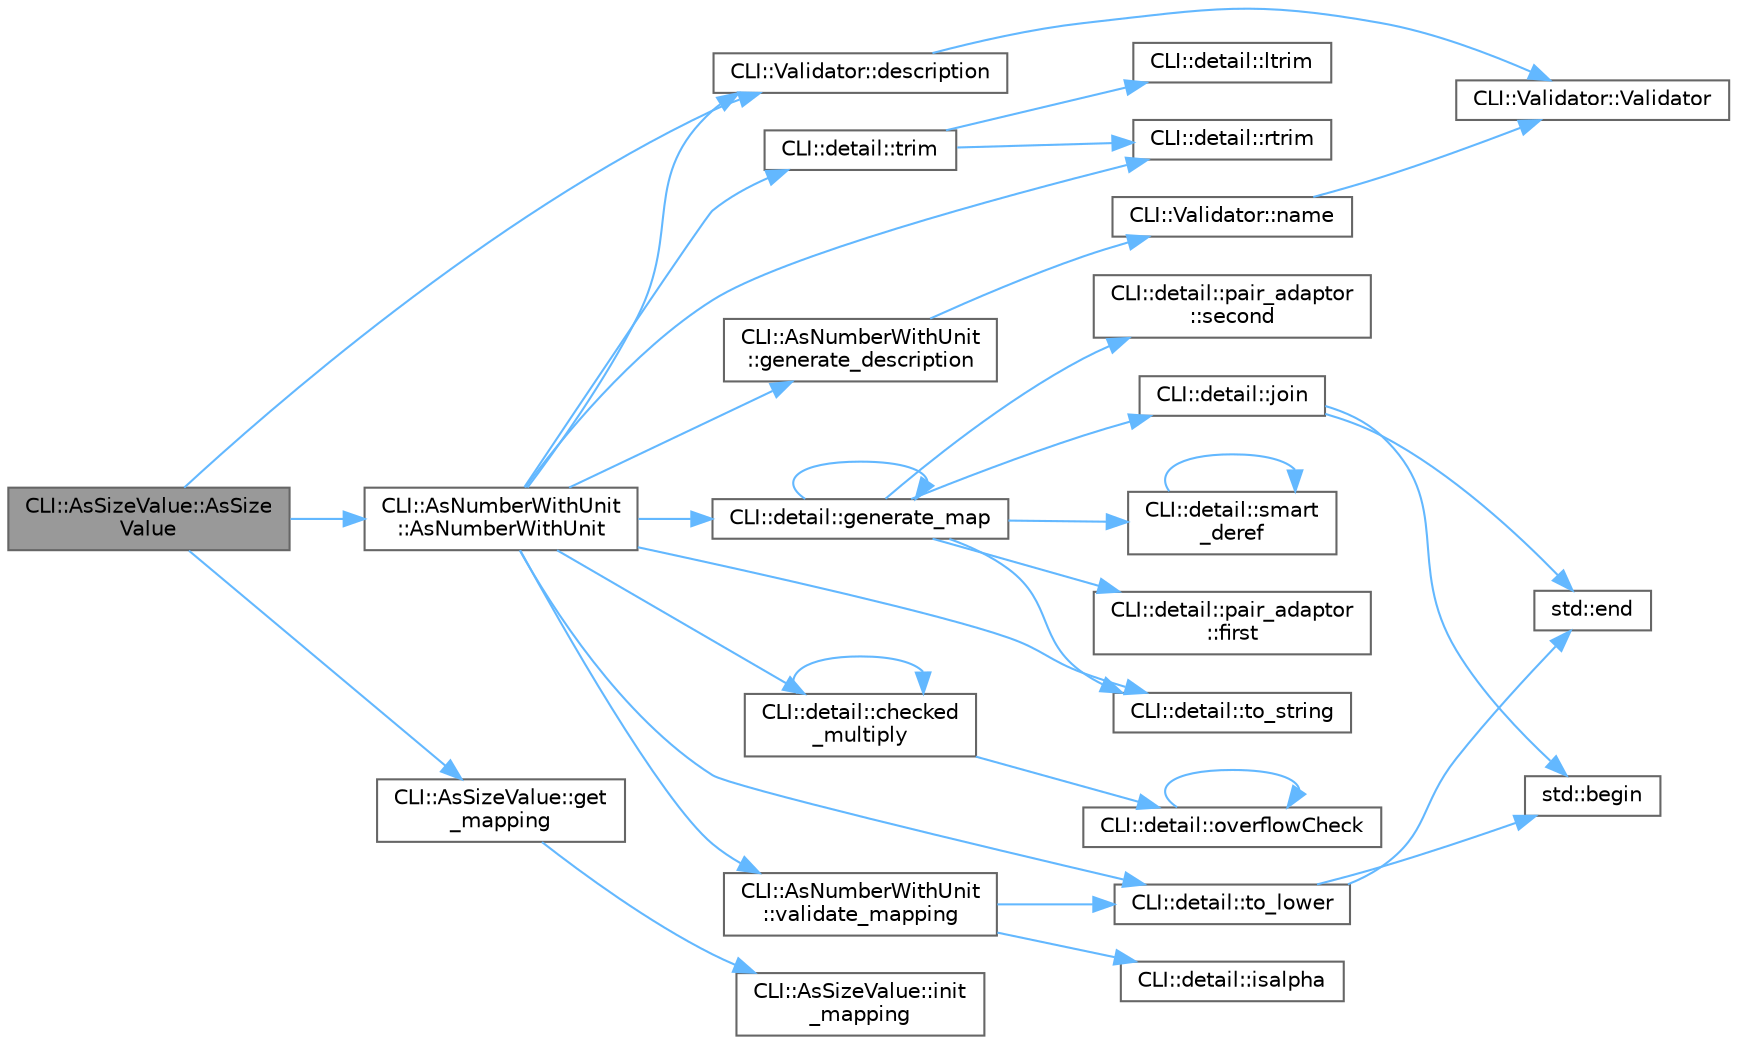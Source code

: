 digraph "CLI::AsSizeValue::AsSizeValue"
{
 // LATEX_PDF_SIZE
  bgcolor="transparent";
  edge [fontname=Helvetica,fontsize=10,labelfontname=Helvetica,labelfontsize=10];
  node [fontname=Helvetica,fontsize=10,shape=box,height=0.2,width=0.4];
  rankdir="LR";
  Node1 [id="Node000001",label="CLI::AsSizeValue::AsSize\lValue",height=0.2,width=0.4,color="gray40", fillcolor="grey60", style="filled", fontcolor="black",tooltip=" "];
  Node1 -> Node2 [id="edge35_Node000001_Node000002",color="steelblue1",style="solid",tooltip=" "];
  Node2 [id="Node000002",label="CLI::AsNumberWithUnit\l::AsNumberWithUnit",height=0.2,width=0.4,color="grey40", fillcolor="white", style="filled",URL="$class_c_l_i_1_1_as_number_with_unit.html#af5d2fc29cd92c1821e653a97f91b00cb",tooltip=" "];
  Node2 -> Node3 [id="edge36_Node000002_Node000003",color="steelblue1",style="solid",tooltip=" "];
  Node3 [id="Node000003",label="CLI::detail::checked\l_multiply",height=0.2,width=0.4,color="grey40", fillcolor="white", style="filled",URL="$namespace_c_l_i_1_1detail.html#a58ce723daebf6cd298565eb365d1b157",tooltip="Performs a *= b; if it doesn't cause integer overflow. Returns false otherwise."];
  Node3 -> Node3 [id="edge37_Node000003_Node000003",color="steelblue1",style="solid",tooltip=" "];
  Node3 -> Node4 [id="edge38_Node000003_Node000004",color="steelblue1",style="solid",tooltip=" "];
  Node4 [id="Node000004",label="CLI::detail::overflowCheck",height=0.2,width=0.4,color="grey40", fillcolor="white", style="filled",URL="$namespace_c_l_i_1_1detail.html#a569135c6e266940a5f914698b9deef66",tooltip="Do a check for overflow on signed numbers"];
  Node4 -> Node4 [id="edge39_Node000004_Node000004",color="steelblue1",style="solid",tooltip=" "];
  Node2 -> Node5 [id="edge40_Node000002_Node000005",color="steelblue1",style="solid",tooltip=" "];
  Node5 [id="Node000005",label="CLI::Validator::description",height=0.2,width=0.4,color="grey40", fillcolor="white", style="filled",URL="$class_c_l_i_1_1_validator.html#a35930c9b193bb0f7c5b7597dfe002e1f",tooltip="Specify the type string"];
  Node5 -> Node6 [id="edge41_Node000005_Node000006",color="steelblue1",style="solid",tooltip=" "];
  Node6 [id="Node000006",label="CLI::Validator::Validator",height=0.2,width=0.4,color="grey40", fillcolor="white", style="filled",URL="$class_c_l_i_1_1_validator.html#a8d286010aa97e8cbe805d1479834b6a1",tooltip=" "];
  Node2 -> Node7 [id="edge42_Node000002_Node000007",color="steelblue1",style="solid",tooltip=" "];
  Node7 [id="Node000007",label="CLI::AsNumberWithUnit\l::generate_description",height=0.2,width=0.4,color="grey40", fillcolor="white", style="filled",URL="$class_c_l_i_1_1_as_number_with_unit.html#af3af4bbb08904c621eb9d64571a80632",tooltip="Generate description like this: NUMBER [UNIT]"];
  Node7 -> Node8 [id="edge43_Node000007_Node000008",color="steelblue1",style="solid",tooltip=" "];
  Node8 [id="Node000008",label="CLI::Validator::name",height=0.2,width=0.4,color="grey40", fillcolor="white", style="filled",URL="$class_c_l_i_1_1_validator.html#a8fc0ddaaa61f5dc5a7fa527d697991da",tooltip="Specify the type string"];
  Node8 -> Node6 [id="edge44_Node000008_Node000006",color="steelblue1",style="solid",tooltip=" "];
  Node2 -> Node9 [id="edge45_Node000002_Node000009",color="steelblue1",style="solid",tooltip=" "];
  Node9 [id="Node000009",label="CLI::detail::generate_map",height=0.2,width=0.4,color="grey40", fillcolor="white", style="filled",URL="$namespace_c_l_i_1_1detail.html#a320e031a5eb12297a140d2d6fc73362a",tooltip="Generate a string representation of a map"];
  Node9 -> Node10 [id="edge46_Node000009_Node000010",color="steelblue1",style="solid",tooltip=" "];
  Node10 [id="Node000010",label="CLI::detail::pair_adaptor\l::first",height=0.2,width=0.4,color="grey40", fillcolor="white", style="filled",URL="$struct_c_l_i_1_1detail_1_1pair__adaptor.html#ab46a8b1544ac182fe15948fe94a75bd6",tooltip="Get the first value (really just the underlying value)"];
  Node9 -> Node9 [id="edge47_Node000009_Node000009",color="steelblue1",style="solid",tooltip=" "];
  Node9 -> Node11 [id="edge48_Node000009_Node000011",color="steelblue1",style="solid",tooltip=" "];
  Node11 [id="Node000011",label="CLI::detail::join",height=0.2,width=0.4,color="grey40", fillcolor="white", style="filled",URL="$namespace_c_l_i_1_1detail.html#ab351f13ec104e2cba19ec6baf4a552f6",tooltip="Simple function to join a string"];
  Node11 -> Node12 [id="edge49_Node000011_Node000012",color="steelblue1",style="solid",tooltip=" "];
  Node12 [id="Node000012",label="std::begin",height=0.2,width=0.4,color="grey40", fillcolor="white", style="filled",URL="$namespacestd.html#aec76fc52a775d29bc4058c8e1405045a",tooltip=" "];
  Node11 -> Node13 [id="edge50_Node000011_Node000013",color="steelblue1",style="solid",tooltip=" "];
  Node13 [id="Node000013",label="std::end",height=0.2,width=0.4,color="grey40", fillcolor="white", style="filled",URL="$namespacestd.html#a35f71a4c49ddf38bb590177e3a4b2598",tooltip=" "];
  Node9 -> Node14 [id="edge51_Node000009_Node000014",color="steelblue1",style="solid",tooltip=" "];
  Node14 [id="Node000014",label="CLI::detail::pair_adaptor\l::second",height=0.2,width=0.4,color="grey40", fillcolor="white", style="filled",URL="$struct_c_l_i_1_1detail_1_1pair__adaptor.html#a69f2f87359de8d01c72ac645c6ada8c8",tooltip="Get the second value (really just the underlying value)"];
  Node9 -> Node15 [id="edge52_Node000009_Node000015",color="steelblue1",style="solid",tooltip=" "];
  Node15 [id="Node000015",label="CLI::detail::smart\l_deref",height=0.2,width=0.4,color="grey40", fillcolor="white", style="filled",URL="$namespace_c_l_i_1_1detail.html#a0c6cf48feae9d909d52e7b4c346cba29",tooltip=" "];
  Node15 -> Node15 [id="edge53_Node000015_Node000015",color="steelblue1",style="solid",tooltip=" "];
  Node9 -> Node16 [id="edge54_Node000009_Node000016",color="steelblue1",style="solid",tooltip=" "];
  Node16 [id="Node000016",label="CLI::detail::to_string",height=0.2,width=0.4,color="grey40", fillcolor="white", style="filled",URL="$namespace_c_l_i_1_1detail.html#a0e94052d485636fc9f18c21009026577",tooltip="Convert an object to a string (directly forward if this can become a string)"];
  Node2 -> Node17 [id="edge55_Node000002_Node000017",color="steelblue1",style="solid",tooltip=" "];
  Node17 [id="Node000017",label="CLI::detail::rtrim",height=0.2,width=0.4,color="grey40", fillcolor="white", style="filled",URL="$namespace_c_l_i_1_1detail.html#aef3c5cc699d323f04f21cc1c124e772e",tooltip="Trim whitespace from right of string"];
  Node2 -> Node18 [id="edge56_Node000002_Node000018",color="steelblue1",style="solid",tooltip=" "];
  Node18 [id="Node000018",label="CLI::detail::to_lower",height=0.2,width=0.4,color="grey40", fillcolor="white", style="filled",URL="$namespace_c_l_i_1_1detail.html#ae83709ec148057ec53df4383645727e9",tooltip="Return a lower case version of a string"];
  Node18 -> Node12 [id="edge57_Node000018_Node000012",color="steelblue1",style="solid",tooltip=" "];
  Node18 -> Node13 [id="edge58_Node000018_Node000013",color="steelblue1",style="solid",tooltip=" "];
  Node2 -> Node16 [id="edge59_Node000002_Node000016",color="steelblue1",style="solid",tooltip=" "];
  Node2 -> Node19 [id="edge60_Node000002_Node000019",color="steelblue1",style="solid",tooltip=" "];
  Node19 [id="Node000019",label="CLI::detail::trim",height=0.2,width=0.4,color="grey40", fillcolor="white", style="filled",URL="$namespace_c_l_i_1_1detail.html#a621323632158048f6168deacc432b838",tooltip="Trim whitespace from string"];
  Node19 -> Node20 [id="edge61_Node000019_Node000020",color="steelblue1",style="solid",tooltip=" "];
  Node20 [id="Node000020",label="CLI::detail::ltrim",height=0.2,width=0.4,color="grey40", fillcolor="white", style="filled",URL="$namespace_c_l_i_1_1detail.html#a603eeabf0b2663fa405871b8318c1507",tooltip="Trim whitespace from left of string"];
  Node19 -> Node17 [id="edge62_Node000019_Node000017",color="steelblue1",style="solid",tooltip=" "];
  Node2 -> Node21 [id="edge63_Node000002_Node000021",color="steelblue1",style="solid",tooltip=" "];
  Node21 [id="Node000021",label="CLI::AsNumberWithUnit\l::validate_mapping",height=0.2,width=0.4,color="grey40", fillcolor="white", style="filled",URL="$class_c_l_i_1_1_as_number_with_unit.html#ab965db567f374cacdafa51564d1f1b30",tooltip=" "];
  Node21 -> Node22 [id="edge64_Node000021_Node000022",color="steelblue1",style="solid",tooltip=" "];
  Node22 [id="Node000022",label="CLI::detail::isalpha",height=0.2,width=0.4,color="grey40", fillcolor="white", style="filled",URL="$namespace_c_l_i_1_1detail.html#ac89ce22647a9f697b800d9c47b9d956f",tooltip="Verify that str consists of letters only"];
  Node21 -> Node18 [id="edge65_Node000021_Node000018",color="steelblue1",style="solid",tooltip=" "];
  Node1 -> Node5 [id="edge66_Node000001_Node000005",color="steelblue1",style="solid",tooltip=" "];
  Node1 -> Node23 [id="edge67_Node000001_Node000023",color="steelblue1",style="solid",tooltip=" "];
  Node23 [id="Node000023",label="CLI::AsSizeValue::get\l_mapping",height=0.2,width=0.4,color="grey40", fillcolor="white", style="filled",URL="$class_c_l_i_1_1_as_size_value.html#a4e41bd2fea4bcafd02506492b767eb2a",tooltip="Cache calculated mapping"];
  Node23 -> Node24 [id="edge68_Node000023_Node000024",color="steelblue1",style="solid",tooltip=" "];
  Node24 [id="Node000024",label="CLI::AsSizeValue::init\l_mapping",height=0.2,width=0.4,color="grey40", fillcolor="white", style="filled",URL="$class_c_l_i_1_1_as_size_value.html#abc4dece8cda0ba54869db11133c0ef4a",tooltip="Get <size unit, factor> mapping"];
}
